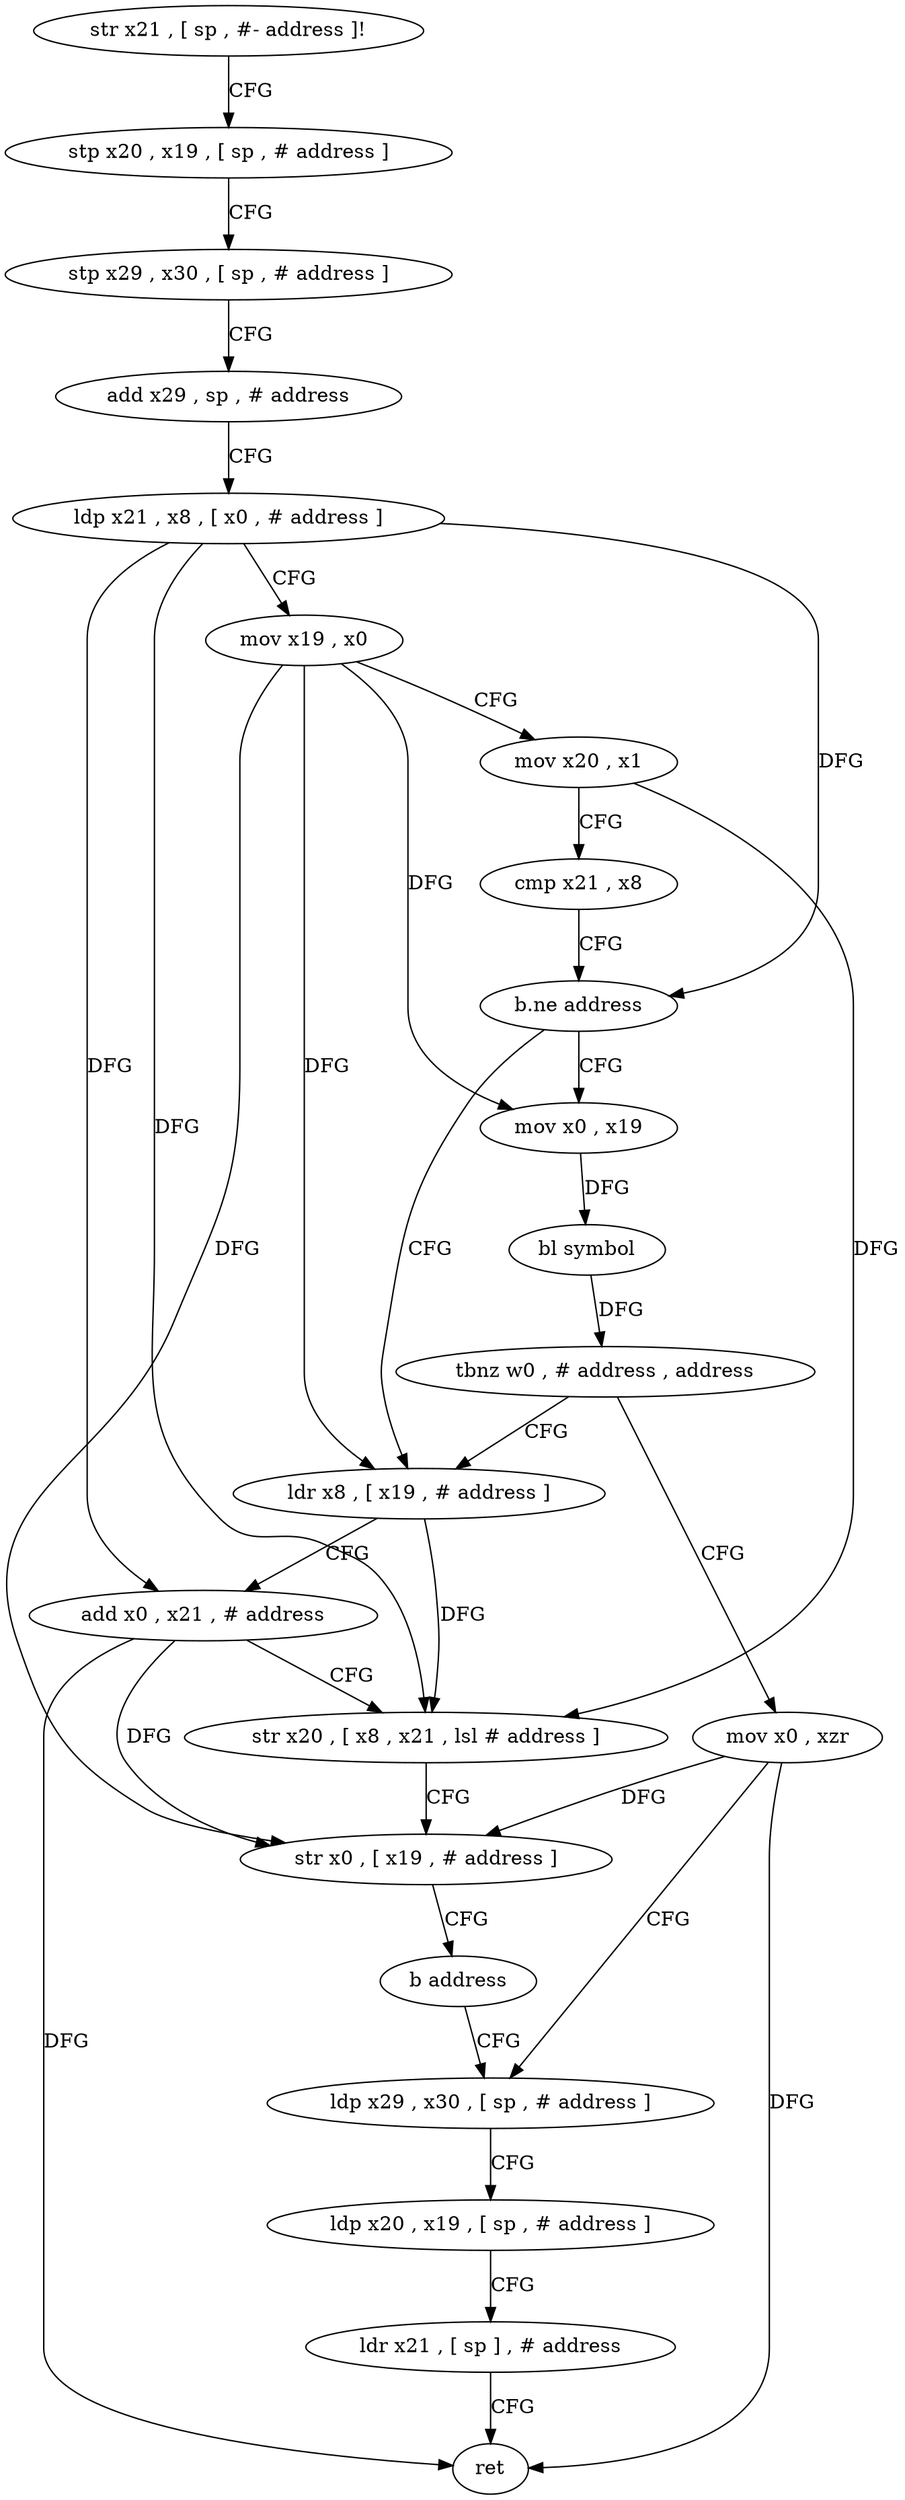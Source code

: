 digraph "func" {
"139552" [label = "str x21 , [ sp , #- address ]!" ]
"139556" [label = "stp x20 , x19 , [ sp , # address ]" ]
"139560" [label = "stp x29 , x30 , [ sp , # address ]" ]
"139564" [label = "add x29 , sp , # address" ]
"139568" [label = "ldp x21 , x8 , [ x0 , # address ]" ]
"139572" [label = "mov x19 , x0" ]
"139576" [label = "mov x20 , x1" ]
"139580" [label = "cmp x21 , x8" ]
"139584" [label = "b.ne address" ]
"139600" [label = "ldr x8 , [ x19 , # address ]" ]
"139588" [label = "mov x0 , x19" ]
"139604" [label = "add x0 , x21 , # address" ]
"139608" [label = "str x20 , [ x8 , x21 , lsl # address ]" ]
"139612" [label = "str x0 , [ x19 , # address ]" ]
"139616" [label = "b address" ]
"139624" [label = "ldp x29 , x30 , [ sp , # address ]" ]
"139592" [label = "bl symbol" ]
"139596" [label = "tbnz w0 , # address , address" ]
"139620" [label = "mov x0 , xzr" ]
"139628" [label = "ldp x20 , x19 , [ sp , # address ]" ]
"139632" [label = "ldr x21 , [ sp ] , # address" ]
"139636" [label = "ret" ]
"139552" -> "139556" [ label = "CFG" ]
"139556" -> "139560" [ label = "CFG" ]
"139560" -> "139564" [ label = "CFG" ]
"139564" -> "139568" [ label = "CFG" ]
"139568" -> "139572" [ label = "CFG" ]
"139568" -> "139584" [ label = "DFG" ]
"139568" -> "139604" [ label = "DFG" ]
"139568" -> "139608" [ label = "DFG" ]
"139572" -> "139576" [ label = "CFG" ]
"139572" -> "139600" [ label = "DFG" ]
"139572" -> "139612" [ label = "DFG" ]
"139572" -> "139588" [ label = "DFG" ]
"139576" -> "139580" [ label = "CFG" ]
"139576" -> "139608" [ label = "DFG" ]
"139580" -> "139584" [ label = "CFG" ]
"139584" -> "139600" [ label = "CFG" ]
"139584" -> "139588" [ label = "CFG" ]
"139600" -> "139604" [ label = "CFG" ]
"139600" -> "139608" [ label = "DFG" ]
"139588" -> "139592" [ label = "DFG" ]
"139604" -> "139608" [ label = "CFG" ]
"139604" -> "139612" [ label = "DFG" ]
"139604" -> "139636" [ label = "DFG" ]
"139608" -> "139612" [ label = "CFG" ]
"139612" -> "139616" [ label = "CFG" ]
"139616" -> "139624" [ label = "CFG" ]
"139624" -> "139628" [ label = "CFG" ]
"139592" -> "139596" [ label = "DFG" ]
"139596" -> "139620" [ label = "CFG" ]
"139596" -> "139600" [ label = "CFG" ]
"139620" -> "139624" [ label = "CFG" ]
"139620" -> "139612" [ label = "DFG" ]
"139620" -> "139636" [ label = "DFG" ]
"139628" -> "139632" [ label = "CFG" ]
"139632" -> "139636" [ label = "CFG" ]
}
